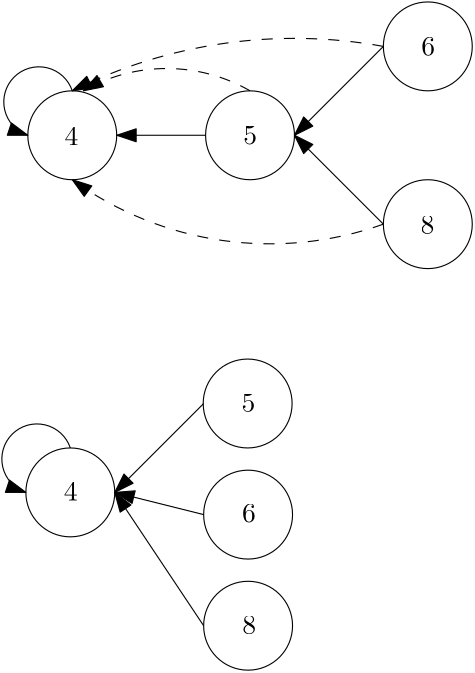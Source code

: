 <?xml version="1.0"?>
<!DOCTYPE ipe SYSTEM "ipe.dtd">
<ipe version="70107" creator="Ipe 7.1.10">
<info created="D:20191213102556" modified="D:20191213103748"/>
<ipestyle name="basic">
<symbol name="arrow/arc(spx)">
<path stroke="sym-stroke" fill="sym-stroke" pen="sym-pen">
0 0 m
-1 0.333 l
-1 -0.333 l
h
</path>
</symbol>
<symbol name="arrow/farc(spx)">
<path stroke="sym-stroke" fill="white" pen="sym-pen">
0 0 m
-1 0.333 l
-1 -0.333 l
h
</path>
</symbol>
<symbol name="arrow/ptarc(spx)">
<path stroke="sym-stroke" fill="sym-stroke" pen="sym-pen">
0 0 m
-1 0.333 l
-0.8 0 l
-1 -0.333 l
h
</path>
</symbol>
<symbol name="arrow/fptarc(spx)">
<path stroke="sym-stroke" fill="white" pen="sym-pen">
0 0 m
-1 0.333 l
-0.8 0 l
-1 -0.333 l
h
</path>
</symbol>
<symbol name="mark/circle(sx)" transformations="translations">
<path fill="sym-stroke">
0.6 0 0 0.6 0 0 e
0.4 0 0 0.4 0 0 e
</path>
</symbol>
<symbol name="mark/disk(sx)" transformations="translations">
<path fill="sym-stroke">
0.6 0 0 0.6 0 0 e
</path>
</symbol>
<symbol name="mark/fdisk(sfx)" transformations="translations">
<group>
<path fill="sym-fill">
0.5 0 0 0.5 0 0 e
</path>
<path fill="sym-stroke" fillrule="eofill">
0.6 0 0 0.6 0 0 e
0.4 0 0 0.4 0 0 e
</path>
</group>
</symbol>
<symbol name="mark/box(sx)" transformations="translations">
<path fill="sym-stroke" fillrule="eofill">
-0.6 -0.6 m
0.6 -0.6 l
0.6 0.6 l
-0.6 0.6 l
h
-0.4 -0.4 m
0.4 -0.4 l
0.4 0.4 l
-0.4 0.4 l
h
</path>
</symbol>
<symbol name="mark/square(sx)" transformations="translations">
<path fill="sym-stroke">
-0.6 -0.6 m
0.6 -0.6 l
0.6 0.6 l
-0.6 0.6 l
h
</path>
</symbol>
<symbol name="mark/fsquare(sfx)" transformations="translations">
<group>
<path fill="sym-fill">
-0.5 -0.5 m
0.5 -0.5 l
0.5 0.5 l
-0.5 0.5 l
h
</path>
<path fill="sym-stroke" fillrule="eofill">
-0.6 -0.6 m
0.6 -0.6 l
0.6 0.6 l
-0.6 0.6 l
h
-0.4 -0.4 m
0.4 -0.4 l
0.4 0.4 l
-0.4 0.4 l
h
</path>
</group>
</symbol>
<symbol name="mark/cross(sx)" transformations="translations">
<group>
<path fill="sym-stroke">
-0.43 -0.57 m
0.57 0.43 l
0.43 0.57 l
-0.57 -0.43 l
h
</path>
<path fill="sym-stroke">
-0.43 0.57 m
0.57 -0.43 l
0.43 -0.57 l
-0.57 0.43 l
h
</path>
</group>
</symbol>
<symbol name="arrow/fnormal(spx)">
<path stroke="sym-stroke" fill="white" pen="sym-pen">
0 0 m
-1 0.333 l
-1 -0.333 l
h
</path>
</symbol>
<symbol name="arrow/pointed(spx)">
<path stroke="sym-stroke" fill="sym-stroke" pen="sym-pen">
0 0 m
-1 0.333 l
-0.8 0 l
-1 -0.333 l
h
</path>
</symbol>
<symbol name="arrow/fpointed(spx)">
<path stroke="sym-stroke" fill="white" pen="sym-pen">
0 0 m
-1 0.333 l
-0.8 0 l
-1 -0.333 l
h
</path>
</symbol>
<symbol name="arrow/linear(spx)">
<path stroke="sym-stroke" pen="sym-pen">
-1 0.333 m
0 0 l
-1 -0.333 l
</path>
</symbol>
<symbol name="arrow/fdouble(spx)">
<path stroke="sym-stroke" fill="white" pen="sym-pen">
0 0 m
-1 0.333 l
-1 -0.333 l
h
-1 0 m
-2 0.333 l
-2 -0.333 l
h
</path>
</symbol>
<symbol name="arrow/double(spx)">
<path stroke="sym-stroke" fill="sym-stroke" pen="sym-pen">
0 0 m
-1 0.333 l
-1 -0.333 l
h
-1 0 m
-2 0.333 l
-2 -0.333 l
h
</path>
</symbol>
<pen name="heavier" value="0.8"/>
<pen name="fat" value="1.2"/>
<pen name="ultrafat" value="2"/>
<symbolsize name="large" value="5"/>
<symbolsize name="small" value="2"/>
<symbolsize name="tiny" value="1.1"/>
<arrowsize name="large" value="10"/>
<arrowsize name="small" value="5"/>
<arrowsize name="tiny" value="3"/>
<color name="red" value="1 0 0"/>
<color name="green" value="0 1 0"/>
<color name="blue" value="0 0 1"/>
<color name="yellow" value="1 1 0"/>
<color name="orange" value="1 0.647 0"/>
<color name="gold" value="1 0.843 0"/>
<color name="purple" value="0.627 0.125 0.941"/>
<color name="gray" value="0.745"/>
<color name="brown" value="0.647 0.165 0.165"/>
<color name="navy" value="0 0 0.502"/>
<color name="pink" value="1 0.753 0.796"/>
<color name="seagreen" value="0.18 0.545 0.341"/>
<color name="turquoise" value="0.251 0.878 0.816"/>
<color name="violet" value="0.933 0.51 0.933"/>
<color name="darkblue" value="0 0 0.545"/>
<color name="darkcyan" value="0 0.545 0.545"/>
<color name="darkgray" value="0.663"/>
<color name="darkgreen" value="0 0.392 0"/>
<color name="darkmagenta" value="0.545 0 0.545"/>
<color name="darkorange" value="1 0.549 0"/>
<color name="darkred" value="0.545 0 0"/>
<color name="lightblue" value="0.678 0.847 0.902"/>
<color name="lightcyan" value="0.878 1 1"/>
<color name="lightgray" value="0.827"/>
<color name="lightgreen" value="0.565 0.933 0.565"/>
<color name="lightyellow" value="1 1 0.878"/>
<dashstyle name="dashed" value="[4] 0"/>
<dashstyle name="dotted" value="[1 3] 0"/>
<dashstyle name="dash dotted" value="[4 2 1 2] 0"/>
<dashstyle name="dash dot dotted" value="[4 2 1 2 1 2] 0"/>
<textsize name="large" value="\large"/>
<textsize name="Large" value="\Large"/>
<textsize name="LARGE" value="\LARGE"/>
<textsize name="huge" value="\huge"/>
<textsize name="Huge" value="\Huge"/>
<textsize name="small" value="\small"/>
<textsize name="footnote" value="\footnotesize"/>
<textsize name="tiny" value="\tiny"/>
<textstyle name="center" begin="\begin{center}" end="\end{center}"/>
<textstyle name="itemize" begin="\begin{itemize}" end="\end{itemize}"/>
<textstyle name="item" begin="\begin{itemize}\item{}" end="\end{itemize}"/>
<gridsize name="4 pts" value="4"/>
<gridsize name="8 pts (~3 mm)" value="8"/>
<gridsize name="16 pts (~6 mm)" value="16"/>
<gridsize name="32 pts (~12 mm)" value="32"/>
<gridsize name="10 pts (~3.5 mm)" value="10"/>
<gridsize name="20 pts (~7 mm)" value="20"/>
<gridsize name="14 pts (~5 mm)" value="14"/>
<gridsize name="28 pts (~10 mm)" value="28"/>
<gridsize name="56 pts (~20 mm)" value="56"/>
<anglesize name="90 deg" value="90"/>
<anglesize name="60 deg" value="60"/>
<anglesize name="45 deg" value="45"/>
<anglesize name="30 deg" value="30"/>
<anglesize name="22.5 deg" value="22.5"/>
<opacity name="10%" value="0.1"/>
<opacity name="30%" value="0.3"/>
<opacity name="50%" value="0.5"/>
<opacity name="75%" value="0.75"/>
<tiling name="falling" angle="-60" step="4" width="1"/>
<tiling name="rising" angle="30" step="4" width="1"/>
</ipestyle>
<page>
<layer name="alpha"/>
<view layers="alpha" active="alpha"/>
<path layer="alpha" stroke="black">
16 0 0 16 128 768 e
</path>
<path matrix="1 0 0 1 64 0" stroke="black">
16 0 0 16 128 768 e
</path>
<path matrix="1 0 0 1 128 32" stroke="black">
16 0 0 16 128 768 e
</path>
<path matrix="1 0 0 1 128 -32" stroke="black">
16 0 0 16 128 768 e
</path>
<path stroke="black" arrow="normal/normal">
240 800 m
208 768 l
</path>
<path stroke="black" arrow="normal/normal">
240 736 m
208 768 l
</path>
<path stroke="black" arrow="normal/normal">
176 768 m
144 768 l
</path>
<text matrix="1 0 0 1 -2.35614 -3.3482" transformations="translations" pos="256 800" stroke="black" type="label" width="4.981" height="6.42" depth="0" valign="baseline">6</text>
<text matrix="1 0 0 1 -2.60416 -3.53422" transformations="translations" pos="256 736" stroke="black" type="label" width="4.981" height="6.42" depth="0" valign="baseline">8</text>
<text matrix="1 0 0 1 -2.48015 -3.3482" transformations="translations" pos="192 768" stroke="black" type="label" width="4.981" height="6.42" depth="0" valign="baseline">5</text>
<text matrix="1 0 0 1 -2.79017 -3.59622" transformations="translations" pos="128 768" stroke="black" type="label" width="4.981" height="6.42" depth="0" valign="baseline">4</text>
<path stroke="black" arrow="normal/normal">
128 784 m
12.6491 0 0 12.6491 116 780 112 768 a
</path>
<path stroke="black" dash="dashed" arrow="normal/normal">
240 800 m
178.885 0 0 178.885 208 624 128 784 a
</path>
<path stroke="black" dash="dashed" arrow="normal/normal">
192 784 m
60.0333 0 0 60.0333 162 732 132 784 a
</path>
<path stroke="black" dash="dashed" arrow="normal/normal">
240 736 m
121.249 0 0 -121.249 199.167 850.167 128 752 a
</path>
<path matrix="1 0 0 1 -0.700256 -128.562" stroke="black">
16 0 0 16 128 768 e
</path>
<path matrix="1 0 0 1 -0.700256 -128.562" stroke="black" arrow="normal/normal">
128 784 m
12.6491 0 0 12.6491 116 780 112 768 a
</path>
<path matrix="1 0 0 1 63.1404 -96.5619" stroke="black">
16 0 0 16 128 768 e
</path>
<path matrix="1 0 0 1 63.2997 -136.562" stroke="black">
16 0 0 16 128 768 e
</path>
<path matrix="1 0 0 1 63.2997 -176.562" stroke="black">
16 0 0 16 128 768 e
</path>
<path matrix="1 0 0 1 -0.700256 -32.5619" stroke="black" arrow="normal/normal">
176 704 m
144 672 l
</path>
<path matrix="1 0 0 1 -0.700256 -32.5619" stroke="black" arrow="normal/normal">
176 664 m
144 672 l
</path>
<path matrix="1 0 0 1 -0.700256 -32.5619" stroke="black" arrow="normal/normal">
176 624 m
144 672 l
</path>
<text matrix="1 0 0 1 -3.02946 -35.504" transformations="translations" pos="128 672" stroke="black" type="label" width="4.981" height="6.42" depth="0" valign="baseline">4</text>
<text matrix="1 0 0 1 -3.09075 -35.5898" transformations="translations" pos="192 704" stroke="black" type="label" width="4.981" height="6.42" depth="0" valign="baseline">5</text>
<text matrix="1 0 0 1 -2.93138 -35.4305" transformations="translations" pos="192 664" stroke="black" type="label" width="4.981" height="6.42" depth="0" valign="baseline">6</text>
<text matrix="1 0 0 1 -2.77202 -35.5898" transformations="translations" pos="192 624" stroke="black" type="label" width="4.981" height="6.42" depth="0" valign="baseline">8</text>
</page>
</ipe>
